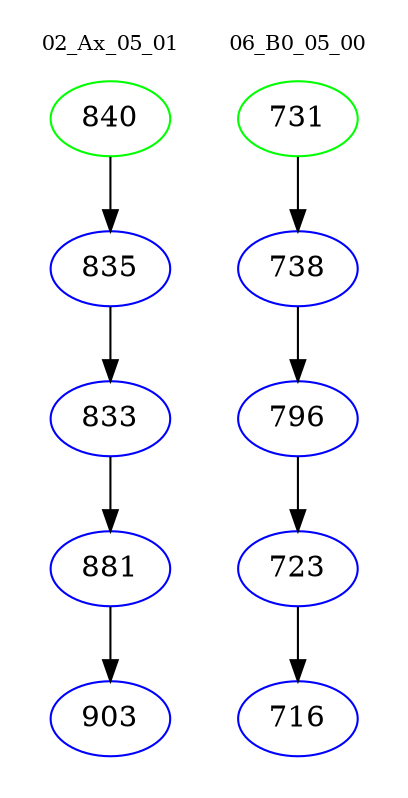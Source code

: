 digraph{
subgraph cluster_0 {
color = white
label = "02_Ax_05_01";
fontsize=10;
T0_840 [label="840", color="green"]
T0_840 -> T0_835 [color="black"]
T0_835 [label="835", color="blue"]
T0_835 -> T0_833 [color="black"]
T0_833 [label="833", color="blue"]
T0_833 -> T0_881 [color="black"]
T0_881 [label="881", color="blue"]
T0_881 -> T0_903 [color="black"]
T0_903 [label="903", color="blue"]
}
subgraph cluster_1 {
color = white
label = "06_B0_05_00";
fontsize=10;
T1_731 [label="731", color="green"]
T1_731 -> T1_738 [color="black"]
T1_738 [label="738", color="blue"]
T1_738 -> T1_796 [color="black"]
T1_796 [label="796", color="blue"]
T1_796 -> T1_723 [color="black"]
T1_723 [label="723", color="blue"]
T1_723 -> T1_716 [color="black"]
T1_716 [label="716", color="blue"]
}
}
